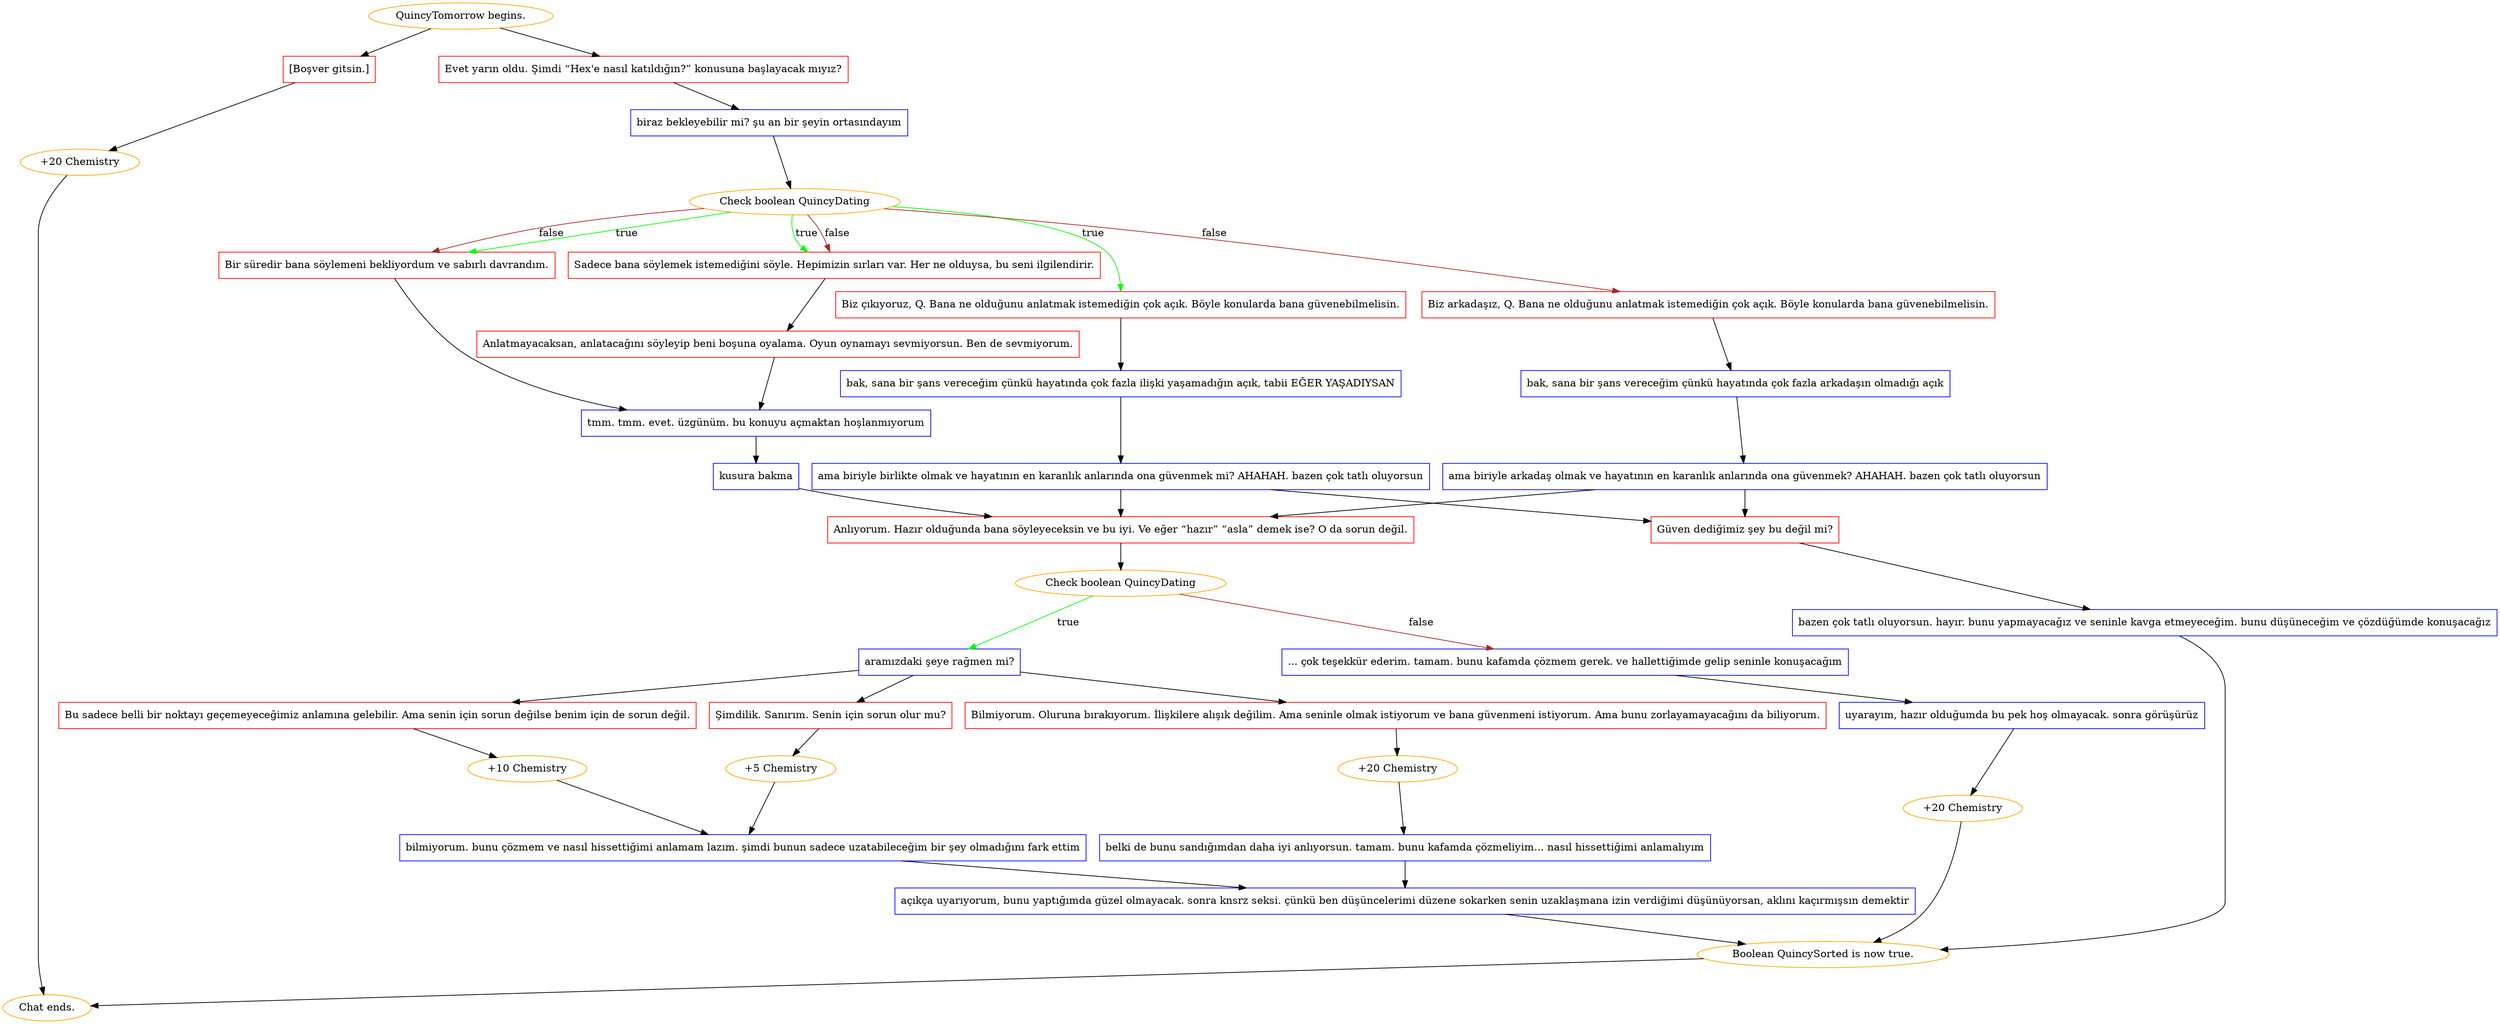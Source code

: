 digraph {
	"QuincyTomorrow begins." [color=orange];
		"QuincyTomorrow begins." -> j2705847309;
		"QuincyTomorrow begins." -> j2803758337;
	j2705847309 [label="Evet yarın oldu. Şimdi “Hex'e nasıl katıldığın?” konusuna başlayacak mıyız?",shape=box,color=red];
		j2705847309 -> j1363103895;
	j2803758337 [label="[Boşver gitsin.]",shape=box,color=red];
		j2803758337 -> j367054140;
	j1363103895 [label="biraz bekleyebilir mi? şu an bir şeyin ortasındayım",shape=box,color=blue];
		j1363103895 -> j2620124444;
	j367054140 [label="+20 Chemistry",color=orange];
		j367054140 -> "Chat ends.";
	j2620124444 [label="Check boolean QuincyDating",color=orange];
		j2620124444 -> j2308430953 [label=true,color=green];
		j2620124444 -> j3603856000 [label=true,color=green];
		j2620124444 -> j2688048142 [label=true,color=green];
		j2620124444 -> j4034964173 [label=false,color=brown];
		j2620124444 -> j3603856000 [label=false,color=brown];
		j2620124444 -> j2688048142 [label=false,color=brown];
	"Chat ends." [color=orange];
	j2308430953 [label="Biz çıkıyoruz, Q. Bana ne olduğunu anlatmak istemediğin çok açık. Böyle konularda bana güvenebilmelisin.",shape=box,color=red];
		j2308430953 -> j1262687750;
	j3603856000 [label="Bir süredir bana söylemeni bekliyordum ve sabırlı davrandım.",shape=box,color=red];
		j3603856000 -> j3440729404;
	j2688048142 [label="Sadece bana söylemek istemediğini söyle. Hepimizin sırları var. Her ne olduysa, bu seni ilgilendirir.",shape=box,color=red];
		j2688048142 -> j2735709256;
	j4034964173 [label="Biz arkadaşız, Q. Bana ne olduğunu anlatmak istemediğin çok açık. Böyle konularda bana güvenebilmelisin.",shape=box,color=red];
		j4034964173 -> j2611133443;
	j1262687750 [label="bak, sana bir şans vereceğim çünkü hayatında çok fazla ilişki yaşamadığın açık, tabii EĞER YAŞADIYSAN",shape=box,color=blue];
		j1262687750 -> j969771533;
	j3440729404 [label="tmm. tmm. evet. üzgünüm. bu konuyu açmaktan hoşlanmıyorum",shape=box,color=blue];
		j3440729404 -> j3746276517;
	j2735709256 [label="Anlatmayacaksan, anlatacağını söyleyip beni boşuna oyalama. Oyun oynamayı sevmiyorsun. Ben de sevmiyorum.",shape=box,color=red];
		j2735709256 -> j3440729404;
	j2611133443 [label="bak, sana bir şans vereceğim çünkü hayatında çok fazla arkadaşın olmadığı açık",shape=box,color=blue];
		j2611133443 -> j3562116186;
	j969771533 [label="ama biriyle birlikte olmak ve hayatının en karanlık anlarında ona güvenmek mi? AHAHAH. bazen çok tatlı oluyorsun",shape=box,color=blue];
		j969771533 -> j1712450081;
		j969771533 -> j1991342220;
	j3746276517 [label="kusura bakma",shape=box,color=blue];
		j3746276517 -> j1991342220;
	j3562116186 [label="ama biriyle arkadaş olmak ve hayatının en karanlık anlarında ona güvenmek? AHAHAH. bazen çok tatlı oluyorsun",shape=box,color=blue];
		j3562116186 -> j1712450081;
		j3562116186 -> j1991342220;
	j1712450081 [label="Güven dediğimiz şey bu değil mi?",shape=box,color=red];
		j1712450081 -> j1008177032;
	j1991342220 [label="Anlıyorum. Hazır olduğunda bana söyleyeceksin ve bu iyi. Ve eğer “hazır” “asla” demek ise? O da sorun değil.",shape=box,color=red];
		j1991342220 -> j2097033221;
	j1008177032 [label="bazen çok tatlı oluyorsun. hayır. bunu yapmayacağız ve seninle kavga etmeyeceğim. bunu düşüneceğim ve çözdüğümde konuşacağız",shape=box,color=blue];
		j1008177032 -> j3559374181;
	j2097033221 [label="Check boolean QuincyDating",color=orange];
		j2097033221 -> j1552084845 [label=true,color=green];
		j2097033221 -> j2496818799 [label=false,color=brown];
	j3559374181 [label="Boolean QuincySorted is now true.",color=orange];
		j3559374181 -> "Chat ends.";
	j1552084845 [label="aramızdaki şeye rağmen mi?",shape=box,color=blue];
		j1552084845 -> j2560460240;
		j1552084845 -> j667430172;
		j1552084845 -> j3011012434;
	j2496818799 [label="... çok teşekkür ederim. tamam. bunu kafamda çözmem gerek. ve hallettiğimde gelip seninle konuşacağım",shape=box,color=blue];
		j2496818799 -> j2333346666;
	j2560460240 [label="Şimdilik. Sanırım. Senin için sorun olur mu?",shape=box,color=red];
		j2560460240 -> j4146465967;
	j667430172 [label="Bu sadece belli bir noktayı geçemeyeceğimiz anlamına gelebilir. Ama senin için sorun değilse benim için de sorun değil.",shape=box,color=red];
		j667430172 -> j1958112656;
	j3011012434 [label="Bilmiyorum. Oluruna bırakıyorum. İlişkilere alışık değilim. Ama seninle olmak istiyorum ve bana güvenmeni istiyorum. Ama bunu zorlayamayacağını da biliyorum.",shape=box,color=red];
		j3011012434 -> j3020741914;
	j2333346666 [label="uyarayım, hazır olduğumda bu pek hoş olmayacak. sonra görüşürüz",shape=box,color=blue];
		j2333346666 -> j2191301368;
	j4146465967 [label="+5 Chemistry",color=orange];
		j4146465967 -> j4064057186;
	j1958112656 [label="+10 Chemistry",color=orange];
		j1958112656 -> j4064057186;
	j3020741914 [label="+20 Chemistry",color=orange];
		j3020741914 -> j729741821;
	j2191301368 [label="+20 Chemistry",color=orange];
		j2191301368 -> j3559374181;
	j4064057186 [label="bilmiyorum. bunu çözmem ve nasıl hissettiğimi anlamam lazım. şimdi bunun sadece uzatabileceğim bir şey olmadığını fark ettim",shape=box,color=blue];
		j4064057186 -> j1126524724;
	j729741821 [label="belki de bunu sandığımdan daha iyi anlıyorsun. tamam. bunu kafamda çözmeliyim... nasıl hissettiğimi anlamalıyım",shape=box,color=blue];
		j729741821 -> j1126524724;
	j1126524724 [label="açıkça uyarıyorum, bunu yaptığımda güzel olmayacak. sonra knsrz seksi. çünkü ben düşüncelerimi düzene sokarken senin uzaklaşmana izin verdiğimi düşünüyorsan, aklını kaçırmışsın demektir",shape=box,color=blue];
		j1126524724 -> j3559374181;
}